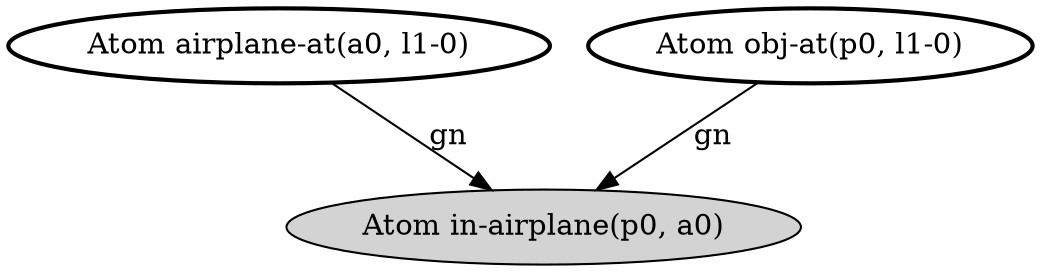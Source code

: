 digraph G {
  lm0 [label="Atom in-airplane(p0, a0)", style=filled];
  lm1 [label="Atom airplane-at(a0, l1-0)", style=bold];
      lm1 -> lm0 [label="gn"];
  lm2 [label="Atom obj-at(p0, l1-0)", style=bold];
      lm2 -> lm0 [label="gn"];
}
